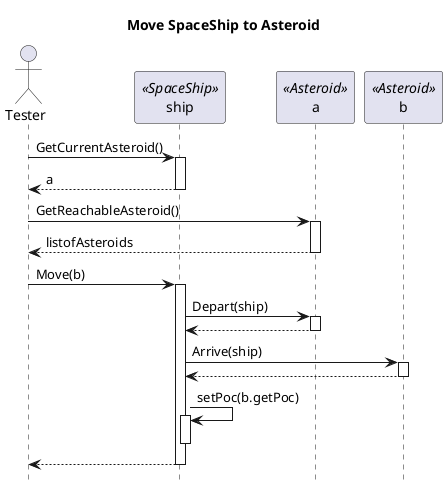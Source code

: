 @startuml
hide footbox
title Move SpaceShip to Asteroid


actor Tester as Tester


participant ship as ship <<SpaceShip>>

participant a as a <<Asteroid>>
participant b as b <<Asteroid>>

Tester -> ship ++ : GetCurrentAsteroid()
ship --> Tester: a
deactivate ship

Tester -> a : GetReachableAsteroid()
activate a

a --> Tester : listofAsteroids
deactivate a

Tester -> ship : Move(b)
activate ship

ship -> a ++: Depart(ship)
a --> ship
deactivate a

ship -> b ++ : Arrive(ship)

b --> ship
deactivate b

ship -> ship :setPoc(b.getPoc)
activate ship
deactivate ship

ship --> Tester
deactivate ship

@enduml